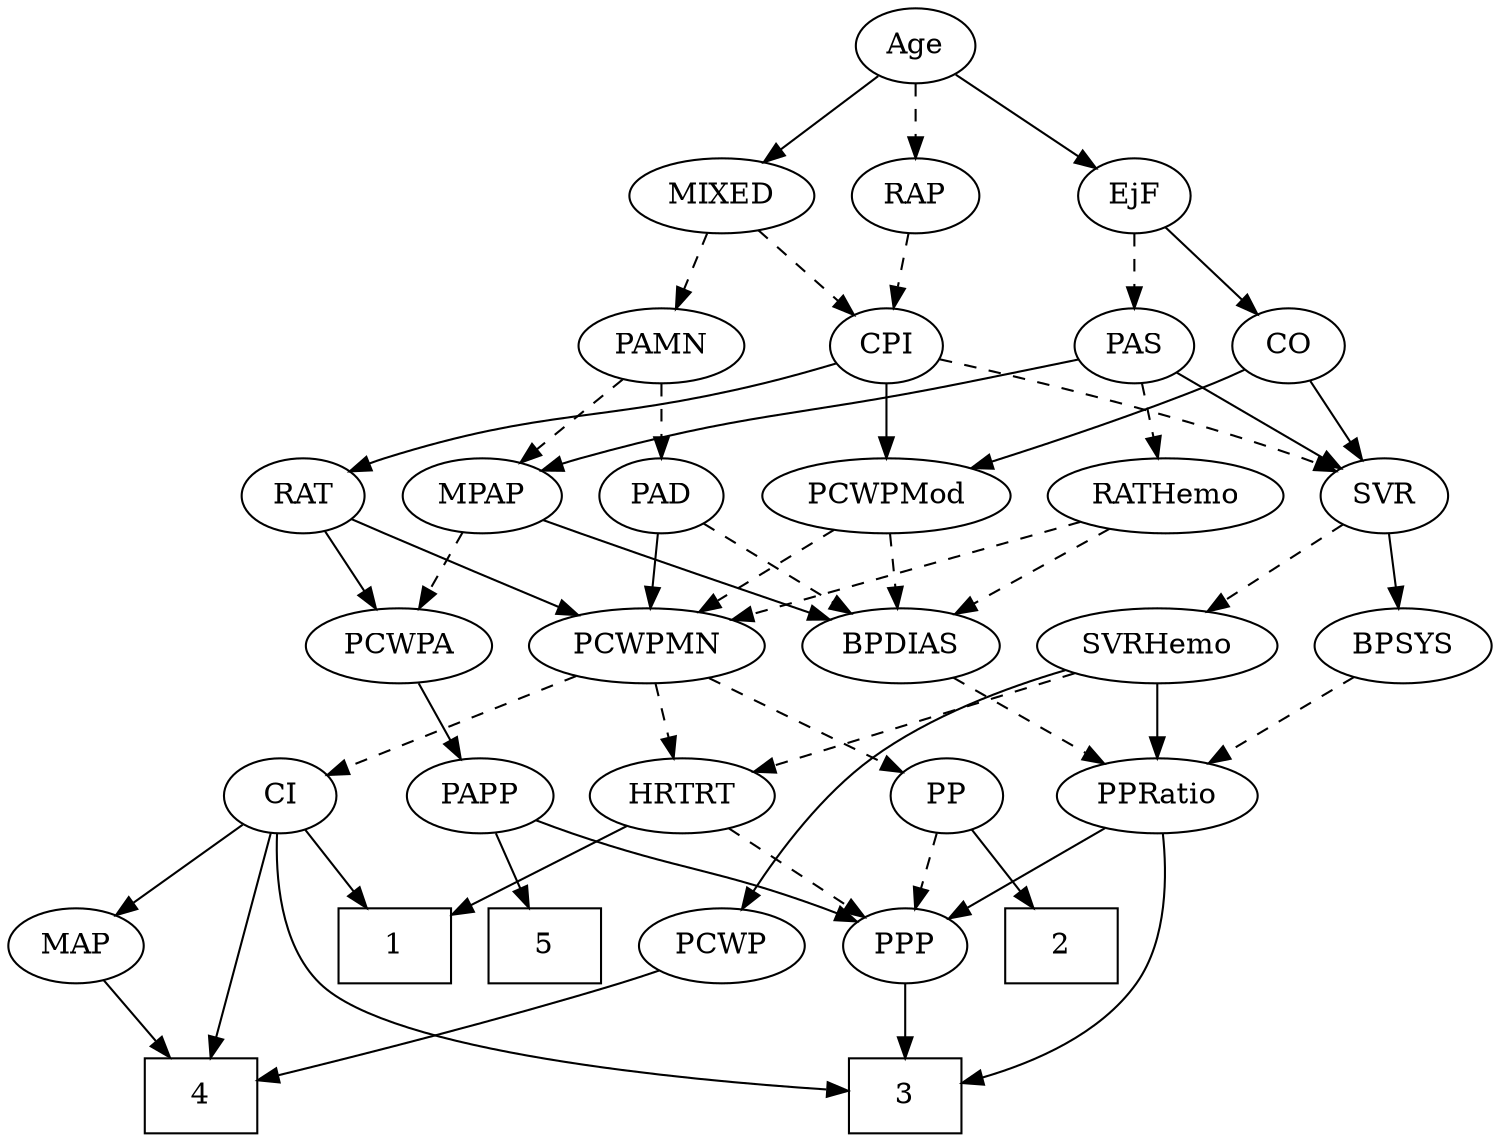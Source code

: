 strict digraph {
	graph [bb="0,0,588.19,540"];
	node [label="\N"];
	1	[height=0.5,
		pos="317.1,90",
		shape=box,
		width=0.75];
	2	[height=0.5,
		pos="135.1,90",
		shape=box,
		width=0.75];
	3	[height=0.5,
		pos="262.1,18",
		shape=box,
		width=0.75];
	4	[height=0.5,
		pos="469.1,18",
		shape=box,
		width=0.75];
	5	[height=0.5,
		pos="61.097,90",
		shape=box,
		width=0.75];
	Age	[height=0.5,
		pos="269.1,522",
		width=0.75];
	EjF	[height=0.5,
		pos="342.1,450",
		width=0.75];
	Age -> EjF	[pos="e,327.35,465.14 283.87,506.83 294.26,496.87 308.34,483.37 320.05,472.14",
		style=solid];
	RAP	[height=0.5,
		pos="269.1,450",
		width=0.77632];
	Age -> RAP	[pos="e,269.1,468.1 269.1,503.7 269.1,495.98 269.1,486.71 269.1,478.11",
		style=dashed];
	MIXED	[height=0.5,
		pos="183.1,450",
		width=1.1193];
	Age -> MIXED	[pos="e,201.72,466.16 252.52,507.5 240.36,497.61 223.6,483.96 209.59,472.56",
		style=solid];
	CO	[height=0.5,
		pos="410.1,378",
		width=0.75];
	EjF -> CO	[pos="e,396.03,393.49 356.19,434.5 365.67,424.73 378.34,411.69 389.02,400.7",
		style=solid];
	PAS	[height=0.5,
		pos="338.1,378",
		width=0.75];
	EjF -> PAS	[pos="e,339.07,396.1 341.11,431.7 340.67,423.98 340.14,414.71 339.65,406.11",
		style=dashed];
	CPI	[height=0.5,
		pos="266.1,378",
		width=0.75];
	RAP -> CPI	[pos="e,266.83,396.1 268.36,431.7 268.02,423.98 267.63,414.71 267.26,406.11",
		style=dashed];
	PAMN	[height=0.5,
		pos="183.1,378",
		width=1.011];
	MIXED -> PAMN	[pos="e,183.1,396.1 183.1,431.7 183.1,423.98 183.1,414.71 183.1,406.11",
		style=dashed];
	MIXED -> CPI	[pos="e,250.09,392.5 201.11,433.81 213.19,423.62 229.23,410.09 242.35,399.02",
		style=dashed];
	MPAP	[height=0.5,
		pos="35.097,306",
		width=0.97491];
	PCWPA	[height=0.5,
		pos="61.097,234",
		width=1.1555];
	MPAP -> PCWPA	[pos="e,54.68,252.28 41.391,288.05 44.317,280.18 47.868,270.62 51.145,261.79",
		style=dashed];
	BPDIAS	[height=0.5,
		pos="184.1,234",
		width=1.1735];
	MPAP -> BPDIAS	[pos="e,156.8,247.82 60.036,293.28 83.973,282.04 120.4,264.92 147.6,252.15",
		style=solid];
	BPSYS	[height=0.5,
		pos="400.1,234",
		width=1.0471];
	PPRatio	[height=0.5,
		pos="223.1,162",
		width=1.1013];
	BPSYS -> PPRatio	[pos="e,251.89,174.39 372.05,221.91 342.15,210.08 294.62,191.29 261.31,178.11",
		style=dashed];
	PAD	[height=0.5,
		pos="189.1,306",
		width=0.79437];
	PCWPMN	[height=0.5,
		pos="294.1,234",
		width=1.3902];
	PAD -> PCWPMN	[pos="e,271.31,250.19 208.36,292.16 223.62,281.99 245.25,267.56 262.97,255.75",
		style=solid];
	PAD -> BPDIAS	[pos="e,185.32,252.1 187.86,287.7 187.31,279.98 186.65,270.71 186.03,262.11",
		style=dashed];
	SVR	[height=0.5,
		pos="502.1,306",
		width=0.77632];
	CO -> SVR	[pos="e,484.56,320.35 427.4,363.83 441.19,353.34 460.71,338.49 476.34,326.6",
		style=solid];
	PCWPMod	[height=0.5,
		pos="404.1,306",
		width=1.4443];
	CO -> PCWPMod	[pos="e,405.56,324.1 408.61,359.7 407.95,351.98 407.16,342.71 406.42,334.11",
		style=solid];
	PAS -> MPAP	[pos="e,61.323,318.16 317.56,366.09 312.6,363.8 307.25,361.6 302.1,360 206.2,330.27 176,350.23 79.097,324 76.446,323.28 73.735,322.46 \
71.025,321.58",
		style=solid];
	RATHemo	[height=0.5,
		pos="285.1,306",
		width=1.3721];
	PAS -> RATHemo	[pos="e,297.56,323.47 326.33,361.46 319.66,352.65 311.17,341.43 303.62,331.46",
		style=dashed];
	PAS -> SVR	[pos="e,480.27,317.26 359.31,366.7 364.15,364.44 369.28,362.09 374.1,360 414,342.7 425.1,341.09 465.1,324 466.95,323.21 468.85,322.38 \
470.76,321.54",
		style=solid];
	PAMN -> MPAP	[pos="e,60.207,318.88 157.65,364.97 133.26,353.43 96.253,335.93 69.289,323.17",
		style=dashed];
	PAMN -> PAD	[pos="e,187.63,324.1 184.58,359.7 185.24,351.98 186.04,342.71 186.77,334.11",
		style=dashed];
	RATHemo -> PCWPMN	[pos="e,291.9,252.1 287.32,287.7 288.31,279.98 289.51,270.71 290.61,262.11",
		style=dashed];
	RATHemo -> BPDIAS	[pos="e,205.28,249.68 263.18,289.81 248.69,279.77 229.52,266.48 213.68,255.5",
		style=dashed];
	RAT	[height=0.5,
		pos="115.1,306",
		width=0.75827];
	CPI -> RAT	[pos="e,136.78,317.28 244.45,367.1 221.31,356.49 183.57,339.15 151.1,324 149.5,323.26 147.87,322.49 146.22,321.72",
		style=solid];
	CPI -> SVR	[pos="e,480.5,317.86 286.71,366.3 291.66,364 297,361.74 302.1,360 372.3,336.01 394.77,347.62 465.1,324 467.01,323.36 468.95,322.65 470.9,\
321.9",
		style=dashed];
	CPI -> PCWPMod	[pos="e,376,321.25 287.06,366.37 308.21,355.64 341.32,338.84 366.94,325.85",
		style=solid];
	RAT -> PCWPA	[pos="e,73.8,251.47 103.11,289.46 96.316,280.65 87.657,269.43 79.968,259.46",
		style=solid];
	RAT -> PCWPMN	[pos="e,259.09,247.02 136.28,294.63 141.11,292.36 146.25,290.04 151.1,288 183.63,274.32 221.05,260.52 249.45,250.43",
		style=solid];
	SVR -> BPSYS	[pos="e,420.79,249.2 483.39,292.16 468.3,281.81 446.82,267.06 429.45,255.14",
		style=solid];
	SVRHemo	[height=0.5,
		pos="506.1,234",
		width=1.3902];
	SVR -> SVRHemo	[pos="e,505.12,252.1 503.09,287.7 503.53,279.98 504.06,270.71 504.55,262.11",
		style=dashed];
	PCWPMod -> PCWPMN	[pos="e,317.54,249.92 380.23,289.81 364.41,279.74 343.47,266.42 326.19,255.42",
		style=dashed];
	PCWPMod -> BPDIAS	[pos="e,216.17,245.79 366.45,293.4 332.16,282.79 280.15,266.57 235.1,252 232.03,251.01 228.87,249.98 225.69,248.93",
		style=dashed];
	PAPP	[height=0.5,
		pos="61.097,162",
		width=0.88464];
	PCWPA -> PAPP	[pos="e,61.097,180.1 61.097,215.7 61.097,207.98 61.097,198.71 61.097,190.11",
		style=solid];
	PP	[height=0.5,
		pos="138.1,162",
		width=0.75];
	PCWPMN -> PP	[pos="e,159.38,173.16 263.42,219.71 239.12,209.11 204.34,193.82 174.1,180 172.31,179.18 170.47,178.33 168.61,177.48",
		style=dashed];
	CI	[height=0.5,
		pos="405.1,162",
		width=0.75];
	PCWPMN -> CI	[pos="e,386.11,174.97 317.91,217.98 335.43,206.94 359.28,191.89 377.61,180.34",
		style=dashed];
	HRTRT	[height=0.5,
		pos="320.1,162",
		width=1.1013];
	PCWPMN -> HRTRT	[pos="e,313.86,179.79 300.39,216.05 303.36,208.06 306.97,198.33 310.29,189.4",
		style=dashed];
	SVRHemo -> PPRatio	[pos="e,252.59,174.17 469.08,221.85 461.82,219.8 454.24,217.76 447.1,216 369.57,196.93 348.02,201.38 271.1,180 268.17,179.19 265.16,178.28 \
262.15,177.33",
		style=solid];
	PCWP	[height=0.5,
		pos="553.1,90",
		width=0.97491];
	SVRHemo -> PCWP	[pos="e,547.41,108.19 511.77,215.87 519.81,191.56 534.62,146.82 544.16,118.01",
		style=solid];
	SVRHemo -> HRTRT	[pos="e,349.69,174.14 472.84,220.49 440.98,208.5 392.9,190.4 359.21,177.72",
		style=dashed];
	BPDIAS -> PPRatio	[pos="e,213.65,179.96 193.34,216.41 197.93,208.16 203.59,198.01 208.74,188.78",
		style=dashed];
	MAP	[height=0.5,
		pos="469.1,90",
		width=0.84854];
	MAP -> 4	[pos="e,469.1,36.104 469.1,71.697 469.1,63.983 469.1,54.712 469.1,46.112",
		style=solid];
	PP -> 2	[pos="e,135.83,108.1 137.36,143.7 137.02,135.98 136.63,126.71 136.26,118.11",
		style=solid];
	PPP	[height=0.5,
		pos="207.1,90",
		width=0.75];
	PP -> PPP	[pos="e,192.82,105.49 152.39,146.5 162.02,136.73 174.87,123.69 185.71,112.7",
		style=dashed];
	PPP -> 3	[pos="e,248.64,36.127 219.03,73.811 225.84,65.141 234.56,54.052 242.36,44.12",
		style=solid];
	PPRatio -> 3	[pos="e,259.21,36.253 230.24,144.04 234.39,133.74 239.5,120.27 243.1,108 249.1,87.566 254.05,63.977 257.39,46.22",
		style=solid];
	PPRatio -> PPP	[pos="e,211.05,108.28 219.22,144.05 217.44,136.26 215.28,126.82 213.29,118.08",
		style=solid];
	PCWP -> 4	[pos="e,489.54,36.04 535.28,74.155 524.3,65.003 509.97,53.061 497.45,42.631",
		style=solid];
	CI -> 1	[pos="e,338.69,108.18 388.13,147.5 376.36,138.14 360.37,125.42 346.54,114.42",
		style=solid];
	CI -> 3	[pos="e,289.23,30.256 398.43,144.21 390.12,124.93 374.37,93.244 353.1,72 337.45,56.378 316.28,43.689 298.3,34.648",
		style=solid];
	CI -> 4	[pos="e,453.57,36.027 407.7,143.91 410.96,125.47 417.56,95.576 429.1,72 433.88,62.214 440.59,52.431 447.14,43.982",
		style=solid];
	CI -> MAP	[pos="e,455.1,106.31 418.67,146.15 427.21,136.82 438.4,124.57 448.07,114",
		style=solid];
	PAPP -> 5	[pos="e,61.097,108.1 61.097,143.7 61.097,135.98 61.097,126.71 61.097,118.11",
		style=solid];
	PAPP -> PPP	[pos="e,185.6,101.31 84.554,149.75 109.5,137.79 149.07,118.82 176.46,105.69",
		style=solid];
	HRTRT -> 1	[pos="e,317.83,108.1 319.36,143.7 319.02,135.98 318.63,126.71 318.26,118.11",
		style=solid];
	HRTRT -> PPP	[pos="e,226.27,102.88 297.5,147 279.49,135.84 254.17,120.16 234.91,108.23",
		style=dashed];
}
